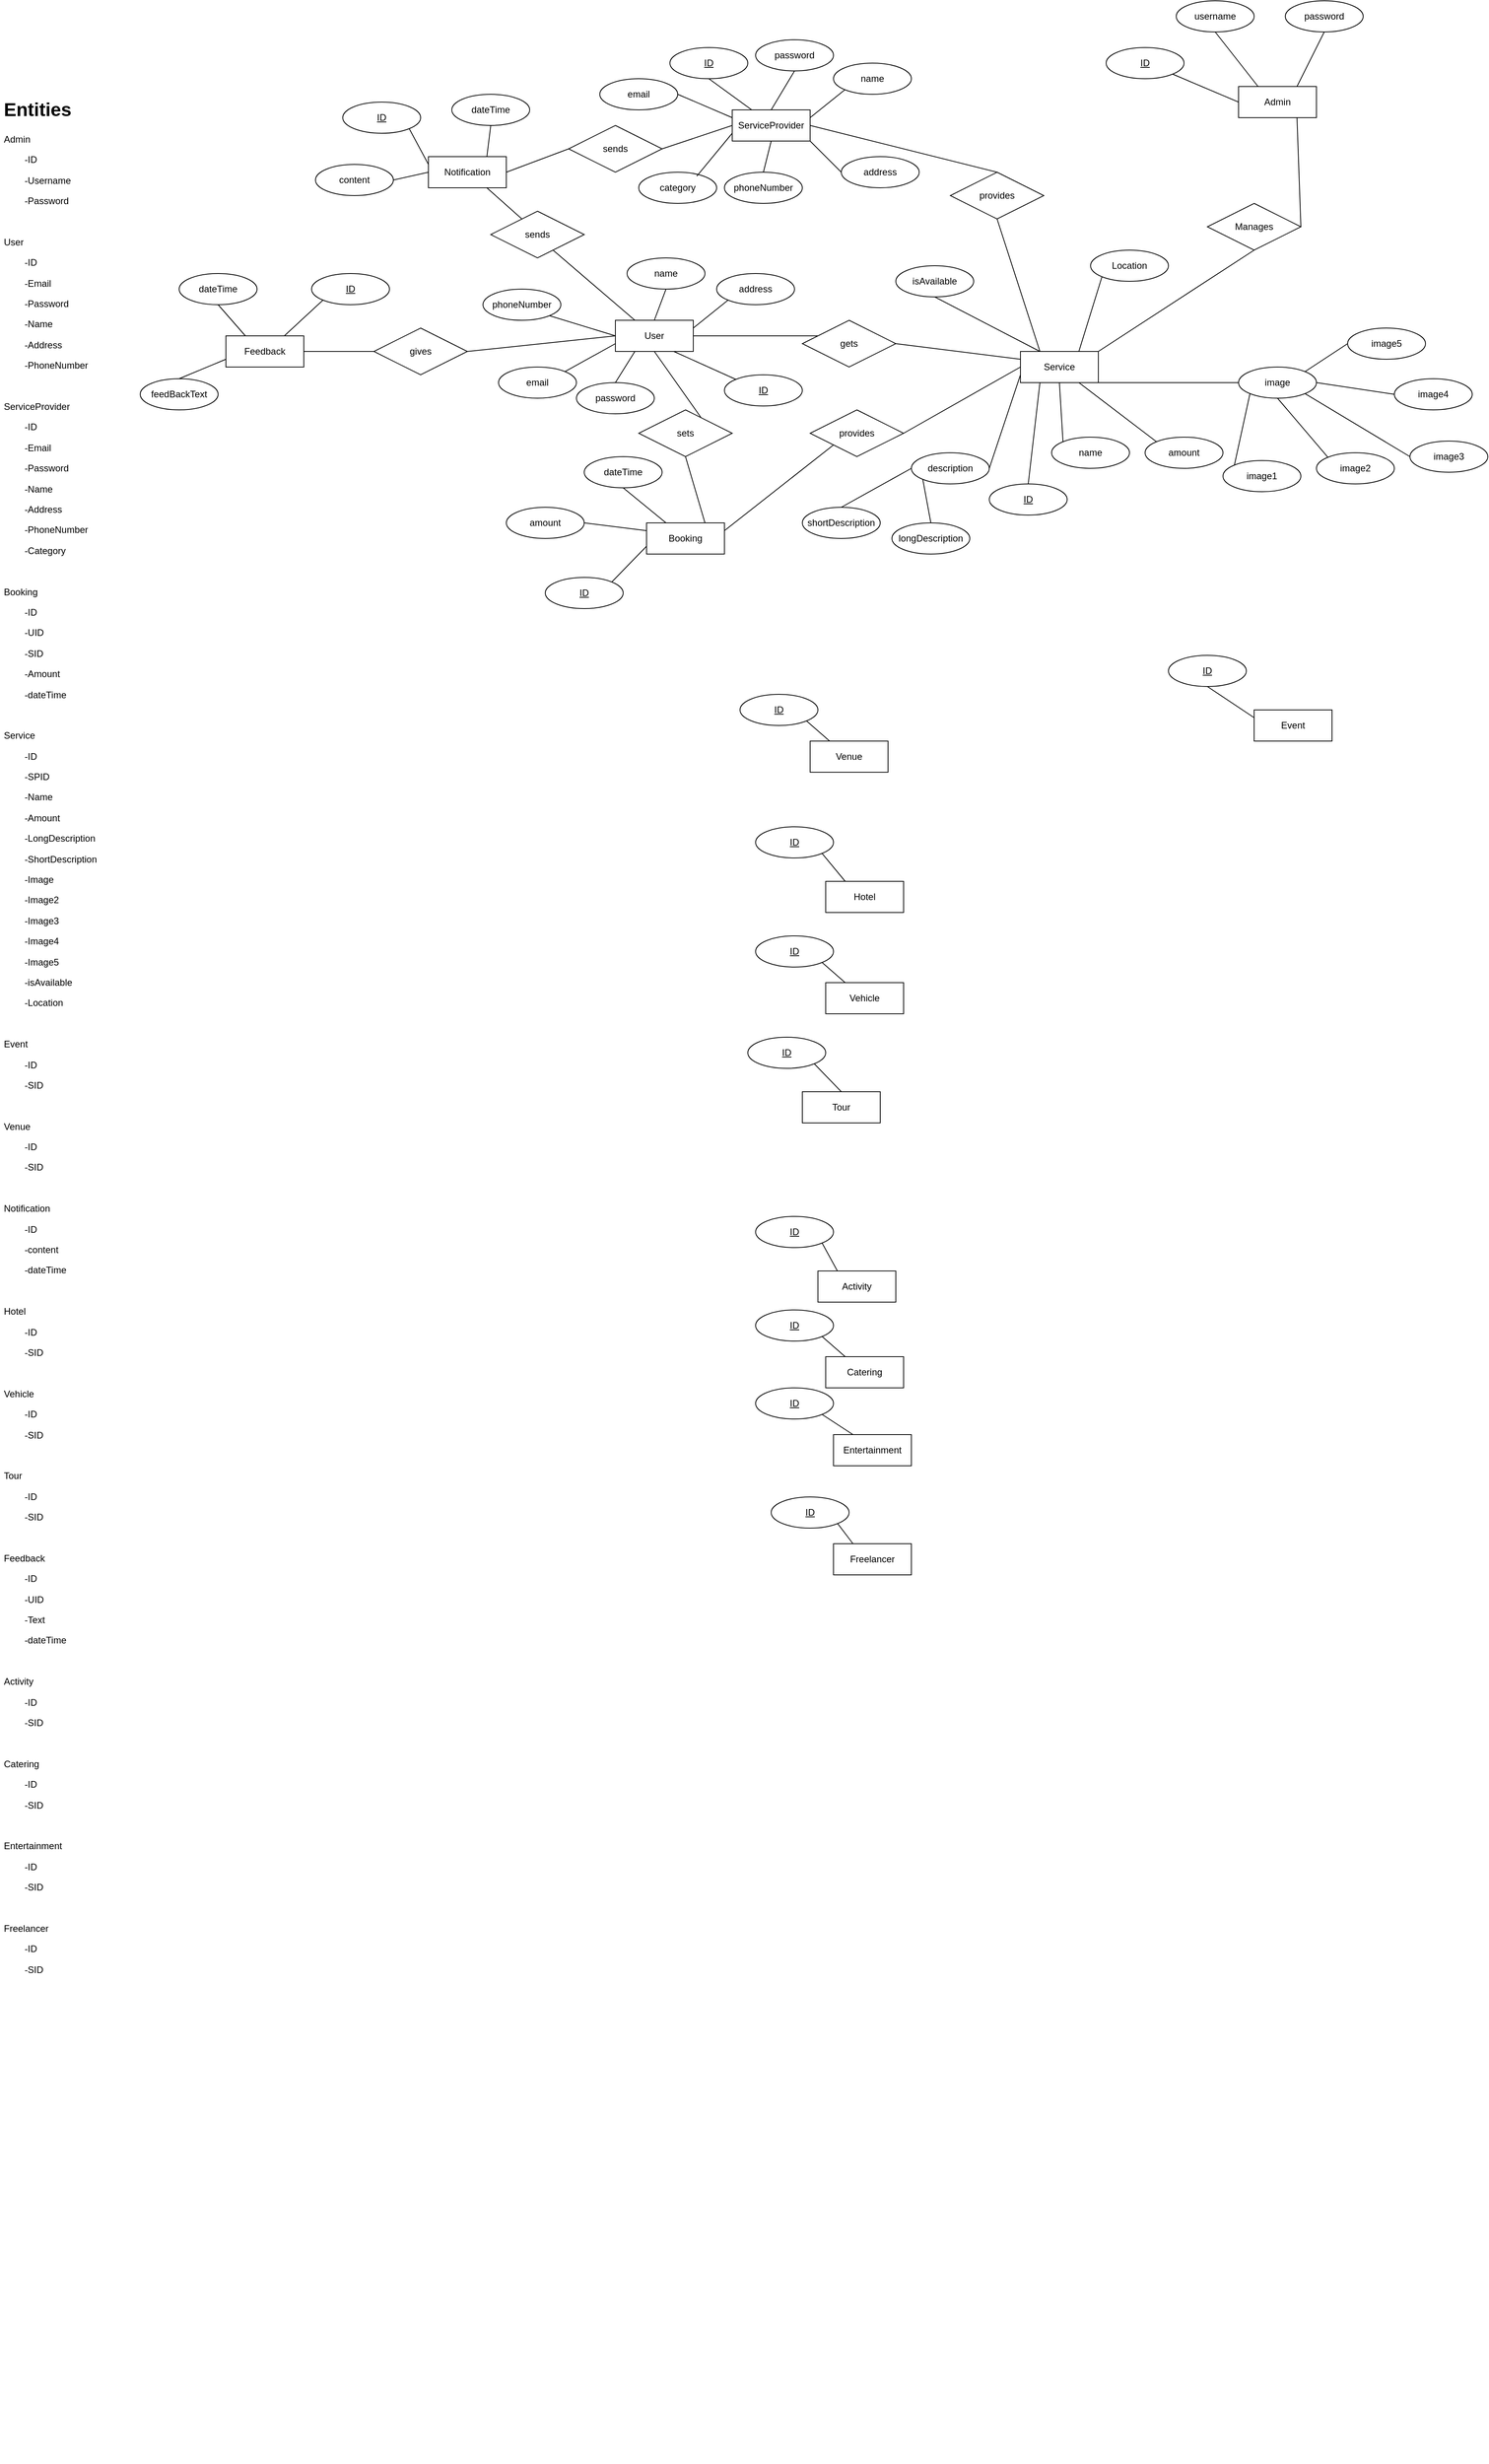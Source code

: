 <mxfile version="23.0.2" type="device">
  <diagram id="R2lEEEUBdFMjLlhIrx00" name="Page-1">
    <mxGraphModel dx="3096" dy="1702" grid="1" gridSize="10" guides="1" tooltips="1" connect="1" arrows="1" fold="1" page="1" pageScale="1" pageWidth="850" pageHeight="1100" math="0" shadow="0" extFonts="Permanent Marker^https://fonts.googleapis.com/css?family=Permanent+Marker">
      <root>
        <mxCell id="0" />
        <mxCell id="1" parent="0" />
        <mxCell id="xqVaAm3ZB9rG-4G4HERd-1" value="Admin" style="whiteSpace=wrap;html=1;align=center;" parent="1" vertex="1">
          <mxGeometry x="1670" y="140" width="100" height="40" as="geometry" />
        </mxCell>
        <mxCell id="xqVaAm3ZB9rG-4G4HERd-2" value="User" style="whiteSpace=wrap;html=1;align=center;" parent="1" vertex="1">
          <mxGeometry x="870" y="440" width="100" height="40" as="geometry" />
        </mxCell>
        <mxCell id="xqVaAm3ZB9rG-4G4HERd-3" value="ServiceProvider" style="whiteSpace=wrap;html=1;align=center;" parent="1" vertex="1">
          <mxGeometry x="1020" y="170" width="100" height="40" as="geometry" />
        </mxCell>
        <mxCell id="xqVaAm3ZB9rG-4G4HERd-5" value="&lt;h1&gt;Entities&lt;/h1&gt;&lt;p&gt;Admin&lt;/p&gt;&lt;p&gt;&lt;span style=&quot;white-space: pre;&quot;&gt;&#x9;&lt;/span&gt;-ID&lt;br&gt;&lt;/p&gt;&lt;p&gt;&lt;span style=&quot;white-space: pre;&quot;&gt;&#x9;&lt;/span&gt;-Username&lt;br&gt;&lt;/p&gt;&lt;p&gt;&lt;span style=&quot;white-space: pre;&quot;&gt;&#x9;&lt;/span&gt;-Password&lt;br&gt;&lt;/p&gt;&lt;p&gt;&lt;br&gt;&lt;/p&gt;&lt;p&gt;User&lt;/p&gt;&lt;p&gt;&lt;span style=&quot;white-space: pre;&quot;&gt;&#x9;&lt;/span&gt;-ID&lt;br&gt;&lt;/p&gt;&lt;p&gt;&lt;span style=&quot;white-space: pre;&quot;&gt;&#x9;&lt;/span&gt;-Email&lt;br&gt;&lt;/p&gt;&lt;p&gt;&lt;span style=&quot;white-space: pre;&quot;&gt;&#x9;&lt;/span&gt;-Password&lt;/p&gt;&lt;p&gt;&lt;span style=&quot;white-space: pre;&quot;&gt;&#x9;&lt;/span&gt;-Name&lt;br&gt;&lt;/p&gt;&lt;p&gt;&lt;span style=&quot;white-space: pre;&quot;&gt;&#x9;&lt;/span&gt;-Address&lt;br&gt;&lt;/p&gt;&lt;p&gt;&lt;span style=&quot;white-space: pre;&quot;&gt;&#x9;&lt;/span&gt;-PhoneNumber&lt;br&gt;&lt;/p&gt;&lt;p&gt;&lt;br&gt;&lt;/p&gt;&lt;p&gt;ServiceProvider&lt;/p&gt;&lt;p&gt;&lt;span style=&quot;white-space: pre;&quot;&gt;&#x9;&lt;/span&gt;-ID&lt;br&gt;&lt;/p&gt;&lt;p&gt;&lt;span style=&quot;white-space: pre;&quot;&gt;&#x9;&lt;/span&gt;-Email&lt;br&gt;&lt;/p&gt;&lt;p&gt;&lt;span style=&quot;white-space: pre;&quot;&gt;&#x9;&lt;/span&gt;-Password&lt;br&gt;&lt;/p&gt;&lt;p&gt;&lt;span style=&quot;white-space: pre;&quot;&gt;&#x9;&lt;/span&gt;-Name&lt;br&gt;&lt;/p&gt;&lt;p&gt;&lt;span style=&quot;white-space: pre;&quot;&gt;&#x9;&lt;/span&gt;-Address&lt;br&gt;&lt;/p&gt;&lt;p&gt;&lt;span style=&quot;white-space: pre;&quot;&gt;&#x9;&lt;/span&gt;-PhoneNumber&lt;br&gt;&lt;/p&gt;&lt;p&gt;&lt;span style=&quot;white-space: pre;&quot;&gt;&#x9;&lt;/span&gt;-Category&lt;br&gt;&lt;/p&gt;&lt;p&gt;&lt;br&gt;&lt;/p&gt;&lt;p&gt;Booking&lt;/p&gt;&lt;p&gt;&lt;span style=&quot;white-space: pre;&quot;&gt;&#x9;&lt;/span&gt;-ID&lt;br&gt;&lt;/p&gt;&lt;p&gt;&lt;span style=&quot;white-space: pre;&quot;&gt;&#x9;&lt;/span&gt;-UID&lt;br&gt;&lt;/p&gt;&lt;p&gt;&lt;span style=&quot;white-space: pre;&quot;&gt;&#x9;&lt;/span&gt;-SID&lt;br&gt;&lt;/p&gt;&lt;p&gt;&lt;span style=&quot;white-space: pre;&quot;&gt;&#x9;&lt;/span&gt;-Amount&lt;br&gt;&lt;/p&gt;&lt;p&gt;&lt;span style=&quot;white-space: pre;&quot;&gt;&#x9;&lt;/span&gt;-dateTime&lt;/p&gt;&lt;p&gt;&lt;br&gt;&lt;/p&gt;&lt;p&gt;Service&lt;/p&gt;&lt;p&gt;&lt;span style=&quot;white-space: pre;&quot;&gt;&#x9;&lt;/span&gt;-ID&lt;br&gt;&lt;/p&gt;&lt;p&gt;&lt;span style=&quot;white-space: pre;&quot;&gt;&#x9;&lt;/span&gt;-SPID&lt;br&gt;&lt;/p&gt;&lt;p&gt;&lt;span style=&quot;white-space: pre;&quot;&gt;&#x9;&lt;/span&gt;-Name&lt;br&gt;&lt;/p&gt;&lt;p&gt;&lt;span style=&quot;white-space: pre;&quot;&gt;&#x9;&lt;/span&gt;-Amount&lt;br&gt;&lt;/p&gt;&lt;p&gt;&lt;span style=&quot;white-space: pre;&quot;&gt;&#x9;&lt;/span&gt;-LongDescription&lt;br&gt;&lt;/p&gt;&lt;p&gt;&lt;span style=&quot;white-space: pre;&quot;&gt;&#x9;&lt;/span&gt;-ShortDescription&lt;br&gt;&lt;/p&gt;&lt;p&gt;&lt;span style=&quot;white-space: pre;&quot;&gt;&#x9;&lt;/span&gt;-Image&lt;br&gt;&lt;/p&gt;&lt;p&gt;&lt;span style=&quot;white-space: pre;&quot;&gt;&#x9;&lt;/span&gt;-Image2&lt;br&gt;&lt;/p&gt;&lt;p&gt;&lt;span style=&quot;white-space: pre;&quot;&gt;&#x9;&lt;/span&gt;-Image3&lt;br&gt;&lt;/p&gt;&lt;p&gt;&lt;span style=&quot;white-space: pre;&quot;&gt;&#x9;&lt;/span&gt;-Image4&lt;br&gt;&lt;/p&gt;&lt;p&gt;&lt;span style=&quot;white-space: pre;&quot;&gt;&#x9;&lt;/span&gt;-Image5&lt;br&gt;&lt;/p&gt;&lt;p&gt;&lt;span style=&quot;white-space: pre;&quot;&gt;&#x9;&lt;/span&gt;-isAvailable&lt;br&gt;&lt;/p&gt;&lt;p&gt;&lt;span style=&quot;white-space: pre;&quot;&gt;&#x9;&lt;/span&gt;-Location&lt;br&gt;&lt;/p&gt;&lt;p&gt;&lt;br&gt;&lt;/p&gt;&lt;p&gt;Event&lt;/p&gt;&lt;p&gt;&lt;span style=&quot;white-space: pre;&quot;&gt;&#x9;&lt;/span&gt;-ID&lt;br&gt;&lt;/p&gt;&lt;p&gt;&lt;span style=&quot;white-space: pre;&quot;&gt;&#x9;&lt;/span&gt;-SID&lt;/p&gt;&lt;p&gt;&lt;br&gt;&lt;/p&gt;&lt;p&gt;Venue&lt;/p&gt;&lt;p&gt;&lt;span style=&quot;white-space: pre;&quot;&gt;&#x9;&lt;/span&gt;-ID&lt;br&gt;&lt;/p&gt;&lt;p&gt;&lt;span style=&quot;white-space: pre;&quot;&gt;&#x9;&lt;/span&gt;-SID&lt;/p&gt;&lt;p&gt;&lt;br&gt;&lt;/p&gt;&lt;p&gt;Notification&lt;/p&gt;&lt;p&gt;&lt;span style=&quot;white-space: pre;&quot;&gt;&#x9;&lt;/span&gt;-ID&lt;br&gt;&lt;/p&gt;&lt;p&gt;&lt;span style=&quot;white-space: pre;&quot;&gt;&#x9;&lt;/span&gt;-content&lt;br&gt;&lt;/p&gt;&lt;p&gt;&lt;span style=&quot;white-space: pre;&quot;&gt;&#x9;&lt;/span&gt;-dateTime&lt;br&gt;&lt;/p&gt;&lt;p&gt;&lt;br&gt;&lt;/p&gt;&lt;p&gt;Hotel&lt;/p&gt;&lt;p&gt;&lt;span style=&quot;white-space: pre;&quot;&gt;&#x9;&lt;/span&gt;-ID&lt;br&gt;&lt;/p&gt;&lt;p&gt;&lt;span style=&quot;white-space: pre;&quot;&gt;&#x9;&lt;/span&gt;-SID&lt;/p&gt;&lt;p&gt;&lt;br&gt;&lt;/p&gt;&lt;p&gt;Vehicle&lt;/p&gt;&lt;p&gt;&lt;span style=&quot;white-space: pre;&quot;&gt;&#x9;&lt;/span&gt;-ID&lt;br&gt;&lt;/p&gt;&lt;p&gt;&lt;span style=&quot;white-space: pre;&quot;&gt;&#x9;&lt;/span&gt;-SID&lt;/p&gt;&lt;p&gt;&lt;br&gt;&lt;/p&gt;&lt;p&gt;Tour&lt;/p&gt;&lt;p&gt;&lt;span style=&quot;white-space: pre;&quot;&gt;&#x9;&lt;/span&gt;-ID&lt;br&gt;&lt;/p&gt;&lt;p&gt;&lt;span style=&quot;white-space: pre;&quot;&gt;&#x9;&lt;/span&gt;-SID&lt;br&gt;&lt;/p&gt;&lt;p&gt;&lt;br&gt;&lt;/p&gt;&lt;p&gt;Feedback&lt;/p&gt;&lt;p&gt;&lt;span style=&quot;white-space: pre;&quot;&gt;&#x9;&lt;/span&gt;-ID&lt;br&gt;&lt;/p&gt;&lt;p&gt;&lt;span style=&quot;white-space: pre;&quot;&gt;&#x9;&lt;/span&gt;-UID&lt;br&gt;&lt;/p&gt;&lt;p&gt;&lt;span style=&quot;white-space: pre;&quot;&gt;&#x9;&lt;/span&gt;-Text&lt;br&gt;&lt;/p&gt;&lt;p&gt;&lt;span style=&quot;white-space: pre;&quot;&gt;&#x9;&lt;/span&gt;-dateTime&lt;br&gt;&lt;/p&gt;&lt;p&gt;&lt;br&gt;&lt;/p&gt;&lt;p&gt;Activity&lt;/p&gt;&lt;p&gt;&lt;span style=&quot;white-space: pre;&quot;&gt;&#x9;&lt;/span&gt;-ID&lt;br&gt;&lt;/p&gt;&lt;p&gt;&lt;span style=&quot;white-space: pre;&quot;&gt;&#x9;&lt;/span&gt;-SID&lt;br&gt;&lt;/p&gt;&lt;p&gt;&lt;span style=&quot;white-space: pre;&quot;&gt;&#x9;&lt;/span&gt;&lt;br&gt;&lt;/p&gt;&lt;p&gt;Catering&lt;/p&gt;&lt;p&gt;&lt;span style=&quot;white-space: pre;&quot;&gt;&#x9;&lt;/span&gt;-ID&lt;br&gt;&lt;/p&gt;&lt;p&gt;&lt;span style=&quot;white-space: pre;&quot;&gt;&#x9;&lt;/span&gt;-SID&lt;br&gt;&lt;/p&gt;&lt;p&gt;&lt;br&gt;&lt;/p&gt;&lt;p&gt;Entertainment&lt;/p&gt;&lt;p&gt;&lt;span style=&quot;white-space: pre;&quot;&gt;&#x9;&lt;/span&gt;-ID&lt;br&gt;&lt;/p&gt;&lt;p&gt;&lt;span style=&quot;white-space: pre;&quot;&gt;&#x9;&lt;/span&gt;-SID&lt;br&gt;&lt;/p&gt;&lt;p&gt;&lt;br&gt;&lt;/p&gt;&lt;p&gt;Freelancer&lt;/p&gt;&lt;p&gt;&lt;span style=&quot;white-space: pre;&quot;&gt;&#x9;&lt;/span&gt;-ID&lt;br&gt;&lt;/p&gt;&lt;p&gt;&lt;span style=&quot;white-space: pre;&quot;&gt;&#x9;&lt;/span&gt;-SID&lt;br&gt;&lt;/p&gt;" style="text;html=1;strokeColor=none;fillColor=none;spacing=5;spacingTop=-20;whiteSpace=wrap;overflow=hidden;rounded=0;" parent="1" vertex="1">
          <mxGeometry x="80" y="150" width="190" height="3040" as="geometry" />
        </mxCell>
        <mxCell id="RE4k1GAgKNQsEZz6e2NA-1" value="Service" style="whiteSpace=wrap;html=1;align=center;" parent="1" vertex="1">
          <mxGeometry x="1390" y="480" width="100" height="40" as="geometry" />
        </mxCell>
        <mxCell id="RE4k1GAgKNQsEZz6e2NA-2" value="Booking" style="whiteSpace=wrap;html=1;align=center;" parent="1" vertex="1">
          <mxGeometry x="910" y="700" width="100" height="40" as="geometry" />
        </mxCell>
        <mxCell id="RE4k1GAgKNQsEZz6e2NA-3" value="Event" style="whiteSpace=wrap;html=1;align=center;" parent="1" vertex="1">
          <mxGeometry x="1690" y="940" width="100" height="40" as="geometry" />
        </mxCell>
        <mxCell id="RE4k1GAgKNQsEZz6e2NA-4" value="Venue" style="whiteSpace=wrap;html=1;align=center;" parent="1" vertex="1">
          <mxGeometry x="1120" y="980" width="100" height="40" as="geometry" />
        </mxCell>
        <mxCell id="RE4k1GAgKNQsEZz6e2NA-5" value="Notification" style="whiteSpace=wrap;html=1;align=center;" parent="1" vertex="1">
          <mxGeometry x="630" y="230" width="100" height="40" as="geometry" />
        </mxCell>
        <mxCell id="RE4k1GAgKNQsEZz6e2NA-6" value="Hotel" style="whiteSpace=wrap;html=1;align=center;" parent="1" vertex="1">
          <mxGeometry x="1140" y="1160" width="100" height="40" as="geometry" />
        </mxCell>
        <mxCell id="RE4k1GAgKNQsEZz6e2NA-7" value="Vehicle" style="whiteSpace=wrap;html=1;align=center;" parent="1" vertex="1">
          <mxGeometry x="1140" y="1290" width="100" height="40" as="geometry" />
        </mxCell>
        <mxCell id="RE4k1GAgKNQsEZz6e2NA-8" value="Tour" style="whiteSpace=wrap;html=1;align=center;" parent="1" vertex="1">
          <mxGeometry x="1110" y="1430" width="100" height="40" as="geometry" />
        </mxCell>
        <mxCell id="RE4k1GAgKNQsEZz6e2NA-9" value="Feedback" style="whiteSpace=wrap;html=1;align=center;" parent="1" vertex="1">
          <mxGeometry x="370" y="460" width="100" height="40" as="geometry" />
        </mxCell>
        <mxCell id="RE4k1GAgKNQsEZz6e2NA-10" value="Activity" style="whiteSpace=wrap;html=1;align=center;" parent="1" vertex="1">
          <mxGeometry x="1130" y="1660" width="100" height="40" as="geometry" />
        </mxCell>
        <mxCell id="RE4k1GAgKNQsEZz6e2NA-11" value="Catering" style="whiteSpace=wrap;html=1;align=center;" parent="1" vertex="1">
          <mxGeometry x="1140" y="1770" width="100" height="40" as="geometry" />
        </mxCell>
        <mxCell id="RE4k1GAgKNQsEZz6e2NA-12" value="Entertainment" style="whiteSpace=wrap;html=1;align=center;" parent="1" vertex="1">
          <mxGeometry x="1150" y="1870" width="100" height="40" as="geometry" />
        </mxCell>
        <mxCell id="RE4k1GAgKNQsEZz6e2NA-13" value="Freelancer" style="whiteSpace=wrap;html=1;align=center;" parent="1" vertex="1">
          <mxGeometry x="1150" y="2010" width="100" height="40" as="geometry" />
        </mxCell>
        <mxCell id="RE4k1GAgKNQsEZz6e2NA-14" value="&lt;u&gt;ID&lt;/u&gt;" style="ellipse;whiteSpace=wrap;html=1;align=center;" parent="1" vertex="1">
          <mxGeometry x="1350" y="650" width="100" height="40" as="geometry" />
        </mxCell>
        <mxCell id="RE4k1GAgKNQsEZz6e2NA-16" value="name" style="ellipse;whiteSpace=wrap;html=1;align=center;" parent="1" vertex="1">
          <mxGeometry x="1430" y="590" width="100" height="40" as="geometry" />
        </mxCell>
        <mxCell id="RE4k1GAgKNQsEZz6e2NA-17" value="amount" style="ellipse;whiteSpace=wrap;html=1;align=center;" parent="1" vertex="1">
          <mxGeometry x="1550" y="590" width="100" height="40" as="geometry" />
        </mxCell>
        <mxCell id="RE4k1GAgKNQsEZz6e2NA-18" value="description" style="ellipse;whiteSpace=wrap;html=1;align=center;" parent="1" vertex="1">
          <mxGeometry x="1250" y="610" width="100" height="40" as="geometry" />
        </mxCell>
        <mxCell id="RE4k1GAgKNQsEZz6e2NA-19" value="image" style="ellipse;whiteSpace=wrap;html=1;align=center;" parent="1" vertex="1">
          <mxGeometry x="1670" y="500" width="100" height="40" as="geometry" />
        </mxCell>
        <mxCell id="RE4k1GAgKNQsEZz6e2NA-20" value="isAvailable" style="ellipse;whiteSpace=wrap;html=1;align=center;" parent="1" vertex="1">
          <mxGeometry x="1230" y="370" width="100" height="40" as="geometry" />
        </mxCell>
        <mxCell id="RE4k1GAgKNQsEZz6e2NA-22" value="image5" style="ellipse;whiteSpace=wrap;html=1;align=center;" parent="1" vertex="1">
          <mxGeometry x="1810" y="450" width="100" height="40" as="geometry" />
        </mxCell>
        <mxCell id="RE4k1GAgKNQsEZz6e2NA-23" value="" style="endArrow=none;html=1;rounded=0;exitX=0.5;exitY=0;exitDx=0;exitDy=0;entryX=0.25;entryY=1;entryDx=0;entryDy=0;" parent="1" source="RE4k1GAgKNQsEZz6e2NA-14" target="RE4k1GAgKNQsEZz6e2NA-1" edge="1">
          <mxGeometry relative="1" as="geometry">
            <mxPoint x="1420" y="570" as="sourcePoint" />
            <mxPoint x="1580" y="570" as="targetPoint" />
          </mxGeometry>
        </mxCell>
        <mxCell id="RE4k1GAgKNQsEZz6e2NA-24" value="" style="endArrow=none;html=1;rounded=0;exitX=0;exitY=0;exitDx=0;exitDy=0;entryX=0.5;entryY=1;entryDx=0;entryDy=0;" parent="1" source="RE4k1GAgKNQsEZz6e2NA-16" target="RE4k1GAgKNQsEZz6e2NA-1" edge="1">
          <mxGeometry relative="1" as="geometry">
            <mxPoint x="1370" y="600" as="sourcePoint" />
            <mxPoint x="1425" y="530" as="targetPoint" />
          </mxGeometry>
        </mxCell>
        <mxCell id="RE4k1GAgKNQsEZz6e2NA-25" value="" style="endArrow=none;html=1;rounded=0;exitX=0;exitY=0;exitDx=0;exitDy=0;entryX=0.75;entryY=1;entryDx=0;entryDy=0;" parent="1" source="RE4k1GAgKNQsEZz6e2NA-17" target="RE4k1GAgKNQsEZz6e2NA-1" edge="1">
          <mxGeometry relative="1" as="geometry">
            <mxPoint x="1455" y="606" as="sourcePoint" />
            <mxPoint x="1450" y="530" as="targetPoint" />
          </mxGeometry>
        </mxCell>
        <mxCell id="RE4k1GAgKNQsEZz6e2NA-26" value="" style="endArrow=none;html=1;rounded=0;entryX=0;entryY=0.75;entryDx=0;entryDy=0;exitX=1;exitY=0.5;exitDx=0;exitDy=0;" parent="1" source="RE4k1GAgKNQsEZz6e2NA-18" target="RE4k1GAgKNQsEZz6e2NA-1" edge="1">
          <mxGeometry relative="1" as="geometry">
            <mxPoint x="1240" y="550" as="sourcePoint" />
            <mxPoint x="1425" y="530" as="targetPoint" />
          </mxGeometry>
        </mxCell>
        <mxCell id="RE4k1GAgKNQsEZz6e2NA-27" value="shortDescription" style="ellipse;whiteSpace=wrap;html=1;align=center;" parent="1" vertex="1">
          <mxGeometry x="1110" y="680" width="100" height="40" as="geometry" />
        </mxCell>
        <mxCell id="RE4k1GAgKNQsEZz6e2NA-28" value="longDescription" style="ellipse;whiteSpace=wrap;html=1;align=center;" parent="1" vertex="1">
          <mxGeometry x="1225" y="700" width="100" height="40" as="geometry" />
        </mxCell>
        <mxCell id="RE4k1GAgKNQsEZz6e2NA-29" value="" style="endArrow=none;html=1;rounded=0;exitX=0;exitY=0.5;exitDx=0;exitDy=0;entryX=0.5;entryY=0;entryDx=0;entryDy=0;" parent="1" source="RE4k1GAgKNQsEZz6e2NA-18" target="RE4k1GAgKNQsEZz6e2NA-27" edge="1">
          <mxGeometry relative="1" as="geometry">
            <mxPoint x="1150" y="699.47" as="sourcePoint" />
            <mxPoint x="1040" y="710" as="targetPoint" />
          </mxGeometry>
        </mxCell>
        <mxCell id="RE4k1GAgKNQsEZz6e2NA-30" value="" style="endArrow=none;html=1;rounded=0;exitX=0;exitY=1;exitDx=0;exitDy=0;entryX=0.5;entryY=0;entryDx=0;entryDy=0;" parent="1" source="RE4k1GAgKNQsEZz6e2NA-18" target="RE4k1GAgKNQsEZz6e2NA-28" edge="1">
          <mxGeometry relative="1" as="geometry">
            <mxPoint x="1260" y="640" as="sourcePoint" />
            <mxPoint x="1170" y="690" as="targetPoint" />
          </mxGeometry>
        </mxCell>
        <mxCell id="RE4k1GAgKNQsEZz6e2NA-31" value="" style="endArrow=none;html=1;rounded=0;exitX=0;exitY=0.5;exitDx=0;exitDy=0;entryX=1;entryY=1;entryDx=0;entryDy=0;" parent="1" source="RE4k1GAgKNQsEZz6e2NA-19" target="RE4k1GAgKNQsEZz6e2NA-1" edge="1">
          <mxGeometry relative="1" as="geometry">
            <mxPoint x="1575" y="606" as="sourcePoint" />
            <mxPoint x="1475" y="530" as="targetPoint" />
          </mxGeometry>
        </mxCell>
        <mxCell id="RE4k1GAgKNQsEZz6e2NA-32" value="image1" style="ellipse;whiteSpace=wrap;html=1;align=center;" parent="1" vertex="1">
          <mxGeometry x="1650" y="620" width="100" height="40" as="geometry" />
        </mxCell>
        <mxCell id="RE4k1GAgKNQsEZz6e2NA-33" value="image2" style="ellipse;whiteSpace=wrap;html=1;align=center;" parent="1" vertex="1">
          <mxGeometry x="1770" y="610" width="100" height="40" as="geometry" />
        </mxCell>
        <mxCell id="RE4k1GAgKNQsEZz6e2NA-34" value="image3" style="ellipse;whiteSpace=wrap;html=1;align=center;" parent="1" vertex="1">
          <mxGeometry x="1890" y="595" width="100" height="40" as="geometry" />
        </mxCell>
        <mxCell id="RE4k1GAgKNQsEZz6e2NA-35" value="image4" style="ellipse;whiteSpace=wrap;html=1;align=center;" parent="1" vertex="1">
          <mxGeometry x="1870" y="515" width="100" height="40" as="geometry" />
        </mxCell>
        <mxCell id="RE4k1GAgKNQsEZz6e2NA-36" value="Location" style="ellipse;whiteSpace=wrap;html=1;align=center;" parent="1" vertex="1">
          <mxGeometry x="1480" y="350" width="100" height="40" as="geometry" />
        </mxCell>
        <mxCell id="RE4k1GAgKNQsEZz6e2NA-37" value="" style="endArrow=none;html=1;rounded=0;exitX=0;exitY=0;exitDx=0;exitDy=0;entryX=0;entryY=1;entryDx=0;entryDy=0;" parent="1" source="RE4k1GAgKNQsEZz6e2NA-32" target="RE4k1GAgKNQsEZz6e2NA-19" edge="1">
          <mxGeometry relative="1" as="geometry">
            <mxPoint x="1565" y="546" as="sourcePoint" />
            <mxPoint x="1465" y="470" as="targetPoint" />
          </mxGeometry>
        </mxCell>
        <mxCell id="RE4k1GAgKNQsEZz6e2NA-41" value="" style="endArrow=none;html=1;rounded=0;exitX=0;exitY=0;exitDx=0;exitDy=0;entryX=0.5;entryY=1;entryDx=0;entryDy=0;" parent="1" source="RE4k1GAgKNQsEZz6e2NA-33" target="RE4k1GAgKNQsEZz6e2NA-19" edge="1">
          <mxGeometry relative="1" as="geometry">
            <mxPoint x="1675" y="636" as="sourcePoint" />
            <mxPoint x="1695" y="544" as="targetPoint" />
          </mxGeometry>
        </mxCell>
        <mxCell id="RE4k1GAgKNQsEZz6e2NA-42" value="" style="endArrow=none;html=1;rounded=0;exitX=0;exitY=0.5;exitDx=0;exitDy=0;entryX=1;entryY=1;entryDx=0;entryDy=0;" parent="1" source="RE4k1GAgKNQsEZz6e2NA-34" target="RE4k1GAgKNQsEZz6e2NA-19" edge="1">
          <mxGeometry relative="1" as="geometry">
            <mxPoint x="1795" y="626" as="sourcePoint" />
            <mxPoint x="1730" y="550" as="targetPoint" />
          </mxGeometry>
        </mxCell>
        <mxCell id="RE4k1GAgKNQsEZz6e2NA-43" value="" style="endArrow=none;html=1;rounded=0;exitX=0;exitY=0.5;exitDx=0;exitDy=0;entryX=1;entryY=0.5;entryDx=0;entryDy=0;" parent="1" source="RE4k1GAgKNQsEZz6e2NA-35" target="RE4k1GAgKNQsEZz6e2NA-19" edge="1">
          <mxGeometry relative="1" as="geometry">
            <mxPoint x="1900" y="625" as="sourcePoint" />
            <mxPoint x="1765" y="544" as="targetPoint" />
          </mxGeometry>
        </mxCell>
        <mxCell id="RE4k1GAgKNQsEZz6e2NA-44" value="" style="endArrow=none;html=1;rounded=0;exitX=0;exitY=0.5;exitDx=0;exitDy=0;entryX=1;entryY=0;entryDx=0;entryDy=0;" parent="1" source="RE4k1GAgKNQsEZz6e2NA-22" target="RE4k1GAgKNQsEZz6e2NA-19" edge="1">
          <mxGeometry relative="1" as="geometry">
            <mxPoint x="1880" y="545" as="sourcePoint" />
            <mxPoint x="1780" y="530" as="targetPoint" />
          </mxGeometry>
        </mxCell>
        <mxCell id="RE4k1GAgKNQsEZz6e2NA-45" value="" style="endArrow=none;html=1;rounded=0;exitX=0;exitY=1;exitDx=0;exitDy=0;entryX=0.75;entryY=0;entryDx=0;entryDy=0;" parent="1" source="RE4k1GAgKNQsEZz6e2NA-36" target="RE4k1GAgKNQsEZz6e2NA-1" edge="1">
          <mxGeometry relative="1" as="geometry">
            <mxPoint x="1830" y="540" as="sourcePoint" />
            <mxPoint x="1775" y="576" as="targetPoint" />
          </mxGeometry>
        </mxCell>
        <mxCell id="RE4k1GAgKNQsEZz6e2NA-46" value="" style="endArrow=none;html=1;rounded=0;exitX=0.5;exitY=1;exitDx=0;exitDy=0;entryX=0.25;entryY=0;entryDx=0;entryDy=0;" parent="1" source="RE4k1GAgKNQsEZz6e2NA-20" target="RE4k1GAgKNQsEZz6e2NA-1" edge="1">
          <mxGeometry relative="1" as="geometry">
            <mxPoint x="1525" y="394" as="sourcePoint" />
            <mxPoint x="1475" y="490" as="targetPoint" />
          </mxGeometry>
        </mxCell>
        <mxCell id="RE4k1GAgKNQsEZz6e2NA-47" value="&lt;u&gt;ID&lt;/u&gt;" style="ellipse;whiteSpace=wrap;html=1;align=center;" parent="1" vertex="1">
          <mxGeometry x="1500" y="90" width="100" height="40" as="geometry" />
        </mxCell>
        <mxCell id="RE4k1GAgKNQsEZz6e2NA-48" value="username" style="ellipse;whiteSpace=wrap;html=1;align=center;" parent="1" vertex="1">
          <mxGeometry x="1590" y="30" width="100" height="40" as="geometry" />
        </mxCell>
        <mxCell id="RE4k1GAgKNQsEZz6e2NA-49" value="password" style="ellipse;whiteSpace=wrap;html=1;align=center;" parent="1" vertex="1">
          <mxGeometry x="1730" y="30" width="100" height="40" as="geometry" />
        </mxCell>
        <mxCell id="RE4k1GAgKNQsEZz6e2NA-50" value="" style="endArrow=none;html=1;rounded=0;exitX=1;exitY=1;exitDx=0;exitDy=0;entryX=0;entryY=0.5;entryDx=0;entryDy=0;" parent="1" source="RE4k1GAgKNQsEZz6e2NA-47" target="xqVaAm3ZB9rG-4G4HERd-1" edge="1">
          <mxGeometry relative="1" as="geometry">
            <mxPoint x="1620" y="184" as="sourcePoint" />
            <mxPoint x="1570" y="280" as="targetPoint" />
          </mxGeometry>
        </mxCell>
        <mxCell id="RE4k1GAgKNQsEZz6e2NA-51" value="" style="endArrow=none;html=1;rounded=0;exitX=0.5;exitY=1;exitDx=0;exitDy=0;entryX=0.25;entryY=0;entryDx=0;entryDy=0;" parent="1" source="RE4k1GAgKNQsEZz6e2NA-48" target="xqVaAm3ZB9rG-4G4HERd-1" edge="1">
          <mxGeometry relative="1" as="geometry">
            <mxPoint x="1615" y="94" as="sourcePoint" />
            <mxPoint x="1700" y="130" as="targetPoint" />
          </mxGeometry>
        </mxCell>
        <mxCell id="RE4k1GAgKNQsEZz6e2NA-52" value="" style="endArrow=none;html=1;rounded=0;exitX=0.5;exitY=1;exitDx=0;exitDy=0;entryX=0.75;entryY=0;entryDx=0;entryDy=0;" parent="1" source="RE4k1GAgKNQsEZz6e2NA-49" target="xqVaAm3ZB9rG-4G4HERd-1" edge="1">
          <mxGeometry relative="1" as="geometry">
            <mxPoint x="1715" y="80" as="sourcePoint" />
            <mxPoint x="1770" y="150" as="targetPoint" />
          </mxGeometry>
        </mxCell>
        <mxCell id="RE4k1GAgKNQsEZz6e2NA-53" value="&lt;u&gt;ID&lt;/u&gt;" style="ellipse;whiteSpace=wrap;html=1;align=center;" parent="1" vertex="1">
          <mxGeometry x="940" y="90" width="100" height="40" as="geometry" />
        </mxCell>
        <mxCell id="RE4k1GAgKNQsEZz6e2NA-54" value="" style="endArrow=none;html=1;rounded=0;exitX=0.5;exitY=1;exitDx=0;exitDy=0;entryX=0.25;entryY=0;entryDx=0;entryDy=0;" parent="1" source="RE4k1GAgKNQsEZz6e2NA-53" target="xqVaAm3ZB9rG-4G4HERd-3" edge="1">
          <mxGeometry relative="1" as="geometry">
            <mxPoint x="935" y="240" as="sourcePoint" />
            <mxPoint x="1070" y="340" as="targetPoint" />
          </mxGeometry>
        </mxCell>
        <mxCell id="RE4k1GAgKNQsEZz6e2NA-55" value="email" style="ellipse;whiteSpace=wrap;html=1;align=center;" parent="1" vertex="1">
          <mxGeometry x="850" y="130" width="100" height="40" as="geometry" />
        </mxCell>
        <mxCell id="RE4k1GAgKNQsEZz6e2NA-56" value="" style="endArrow=none;html=1;rounded=0;exitX=1;exitY=0.5;exitDx=0;exitDy=0;entryX=0;entryY=0.25;entryDx=0;entryDy=0;" parent="1" source="RE4k1GAgKNQsEZz6e2NA-55" target="xqVaAm3ZB9rG-4G4HERd-3" edge="1">
          <mxGeometry relative="1" as="geometry">
            <mxPoint x="930" y="120" as="sourcePoint" />
            <mxPoint x="1055" y="180" as="targetPoint" />
          </mxGeometry>
        </mxCell>
        <mxCell id="RE4k1GAgKNQsEZz6e2NA-57" value="password" style="ellipse;whiteSpace=wrap;html=1;align=center;" parent="1" vertex="1">
          <mxGeometry x="1050" y="80" width="100" height="40" as="geometry" />
        </mxCell>
        <mxCell id="RE4k1GAgKNQsEZz6e2NA-58" value="" style="endArrow=none;html=1;rounded=0;exitX=0.5;exitY=1;exitDx=0;exitDy=0;entryX=0.5;entryY=0;entryDx=0;entryDy=0;" parent="1" source="RE4k1GAgKNQsEZz6e2NA-57" target="xqVaAm3ZB9rG-4G4HERd-3" edge="1">
          <mxGeometry relative="1" as="geometry">
            <mxPoint x="1042.5" y="130" as="sourcePoint" />
            <mxPoint x="1097.5" y="170" as="targetPoint" />
          </mxGeometry>
        </mxCell>
        <mxCell id="RE4k1GAgKNQsEZz6e2NA-59" value="name" style="ellipse;whiteSpace=wrap;html=1;align=center;" parent="1" vertex="1">
          <mxGeometry x="1150" y="110" width="100" height="40" as="geometry" />
        </mxCell>
        <mxCell id="RE4k1GAgKNQsEZz6e2NA-60" value="" style="endArrow=none;html=1;rounded=0;exitX=0;exitY=1;exitDx=0;exitDy=0;entryX=1;entryY=0.25;entryDx=0;entryDy=0;" parent="1" source="RE4k1GAgKNQsEZz6e2NA-59" target="xqVaAm3ZB9rG-4G4HERd-3" edge="1">
          <mxGeometry relative="1" as="geometry">
            <mxPoint x="1110" y="130" as="sourcePoint" />
            <mxPoint x="1080" y="180" as="targetPoint" />
          </mxGeometry>
        </mxCell>
        <mxCell id="RE4k1GAgKNQsEZz6e2NA-61" value="address" style="ellipse;whiteSpace=wrap;html=1;align=center;" parent="1" vertex="1">
          <mxGeometry x="1160" y="230" width="100" height="40" as="geometry" />
        </mxCell>
        <mxCell id="RE4k1GAgKNQsEZz6e2NA-62" value="" style="endArrow=none;html=1;rounded=0;exitX=0;exitY=0.5;exitDx=0;exitDy=0;entryX=1;entryY=1;entryDx=0;entryDy=0;" parent="1" source="RE4k1GAgKNQsEZz6e2NA-61" target="xqVaAm3ZB9rG-4G4HERd-3" edge="1">
          <mxGeometry relative="1" as="geometry">
            <mxPoint x="1175" y="154" as="sourcePoint" />
            <mxPoint x="1130" y="190" as="targetPoint" />
          </mxGeometry>
        </mxCell>
        <mxCell id="RE4k1GAgKNQsEZz6e2NA-63" value="phoneNumber" style="ellipse;whiteSpace=wrap;html=1;align=center;" parent="1" vertex="1">
          <mxGeometry x="1010" y="250" width="100" height="40" as="geometry" />
        </mxCell>
        <mxCell id="RE4k1GAgKNQsEZz6e2NA-64" value="" style="endArrow=none;html=1;rounded=0;exitX=0.5;exitY=0;exitDx=0;exitDy=0;entryX=0.5;entryY=1;entryDx=0;entryDy=0;" parent="1" source="RE4k1GAgKNQsEZz6e2NA-63" target="xqVaAm3ZB9rG-4G4HERd-3" edge="1">
          <mxGeometry relative="1" as="geometry">
            <mxPoint x="1170" y="260" as="sourcePoint" />
            <mxPoint x="1130" y="220" as="targetPoint" />
          </mxGeometry>
        </mxCell>
        <mxCell id="RE4k1GAgKNQsEZz6e2NA-65" value="category" style="ellipse;whiteSpace=wrap;html=1;align=center;" parent="1" vertex="1">
          <mxGeometry x="900" y="250" width="100" height="40" as="geometry" />
        </mxCell>
        <mxCell id="RE4k1GAgKNQsEZz6e2NA-66" value="" style="endArrow=none;html=1;rounded=0;exitX=0.745;exitY=0.126;exitDx=0;exitDy=0;entryX=0;entryY=0.75;entryDx=0;entryDy=0;exitPerimeter=0;" parent="1" source="RE4k1GAgKNQsEZz6e2NA-65" target="xqVaAm3ZB9rG-4G4HERd-3" edge="1">
          <mxGeometry relative="1" as="geometry">
            <mxPoint x="1170" y="260" as="sourcePoint" />
            <mxPoint x="1130" y="220" as="targetPoint" />
          </mxGeometry>
        </mxCell>
        <mxCell id="RE4k1GAgKNQsEZz6e2NA-68" value="phoneNumber" style="ellipse;whiteSpace=wrap;html=1;align=center;" parent="1" vertex="1">
          <mxGeometry x="700" y="400" width="100" height="40" as="geometry" />
        </mxCell>
        <mxCell id="RE4k1GAgKNQsEZz6e2NA-69" value="name" style="ellipse;whiteSpace=wrap;html=1;align=center;" parent="1" vertex="1">
          <mxGeometry x="885" y="360" width="100" height="40" as="geometry" />
        </mxCell>
        <mxCell id="RE4k1GAgKNQsEZz6e2NA-70" value="address" style="ellipse;whiteSpace=wrap;html=1;align=center;" parent="1" vertex="1">
          <mxGeometry x="1000" y="380" width="100" height="40" as="geometry" />
        </mxCell>
        <mxCell id="RE4k1GAgKNQsEZz6e2NA-71" value="email" style="ellipse;whiteSpace=wrap;html=1;align=center;" parent="1" vertex="1">
          <mxGeometry x="720" y="500" width="100" height="40" as="geometry" />
        </mxCell>
        <mxCell id="RE4k1GAgKNQsEZz6e2NA-72" value="password" style="ellipse;whiteSpace=wrap;html=1;align=center;" parent="1" vertex="1">
          <mxGeometry x="820" y="520" width="100" height="40" as="geometry" />
        </mxCell>
        <mxCell id="RE4k1GAgKNQsEZz6e2NA-73" value="&lt;u&gt;ID&lt;/u&gt;" style="ellipse;whiteSpace=wrap;html=1;align=center;" parent="1" vertex="1">
          <mxGeometry x="1010" y="510" width="100" height="40" as="geometry" />
        </mxCell>
        <mxCell id="RE4k1GAgKNQsEZz6e2NA-74" value="" style="endArrow=none;html=1;rounded=0;exitX=0;exitY=1;exitDx=0;exitDy=0;entryX=1;entryY=0.25;entryDx=0;entryDy=0;" parent="1" source="RE4k1GAgKNQsEZz6e2NA-70" target="xqVaAm3ZB9rG-4G4HERd-2" edge="1">
          <mxGeometry relative="1" as="geometry">
            <mxPoint x="1080" y="487.5" as="sourcePoint" />
            <mxPoint x="1155" y="432.5" as="targetPoint" />
          </mxGeometry>
        </mxCell>
        <mxCell id="RE4k1GAgKNQsEZz6e2NA-75" value="" style="endArrow=none;html=1;rounded=0;exitX=0.5;exitY=1;exitDx=0;exitDy=0;entryX=0.5;entryY=0;entryDx=0;entryDy=0;" parent="1" source="RE4k1GAgKNQsEZz6e2NA-69" target="xqVaAm3ZB9rG-4G4HERd-2" edge="1">
          <mxGeometry relative="1" as="geometry">
            <mxPoint x="970" y="404" as="sourcePoint" />
            <mxPoint x="925" y="440" as="targetPoint" />
          </mxGeometry>
        </mxCell>
        <mxCell id="RE4k1GAgKNQsEZz6e2NA-76" value="" style="endArrow=none;html=1;rounded=0;entryX=0;entryY=0.5;entryDx=0;entryDy=0;exitX=1;exitY=1;exitDx=0;exitDy=0;" parent="1" source="RE4k1GAgKNQsEZz6e2NA-68" target="xqVaAm3ZB9rG-4G4HERd-2" edge="1">
          <mxGeometry relative="1" as="geometry">
            <mxPoint x="890" y="420" as="sourcePoint" />
            <mxPoint x="930" y="450" as="targetPoint" />
          </mxGeometry>
        </mxCell>
        <mxCell id="RE4k1GAgKNQsEZz6e2NA-77" value="" style="endArrow=none;html=1;rounded=0;entryX=0;entryY=0.75;entryDx=0;entryDy=0;exitX=1;exitY=0;exitDx=0;exitDy=0;" parent="1" source="RE4k1GAgKNQsEZz6e2NA-71" target="xqVaAm3ZB9rG-4G4HERd-2" edge="1">
          <mxGeometry relative="1" as="geometry">
            <mxPoint x="815" y="424" as="sourcePoint" />
            <mxPoint x="880" y="450" as="targetPoint" />
          </mxGeometry>
        </mxCell>
        <mxCell id="RE4k1GAgKNQsEZz6e2NA-78" value="" style="endArrow=none;html=1;rounded=0;entryX=0.25;entryY=1;entryDx=0;entryDy=0;exitX=0.5;exitY=0;exitDx=0;exitDy=0;" parent="1" source="RE4k1GAgKNQsEZz6e2NA-72" target="xqVaAm3ZB9rG-4G4HERd-2" edge="1">
          <mxGeometry relative="1" as="geometry">
            <mxPoint x="815" y="516" as="sourcePoint" />
            <mxPoint x="880" y="480" as="targetPoint" />
          </mxGeometry>
        </mxCell>
        <mxCell id="RE4k1GAgKNQsEZz6e2NA-79" value="" style="endArrow=none;html=1;rounded=0;entryX=0.75;entryY=1;entryDx=0;entryDy=0;exitX=0;exitY=0;exitDx=0;exitDy=0;" parent="1" source="RE4k1GAgKNQsEZz6e2NA-73" target="xqVaAm3ZB9rG-4G4HERd-2" edge="1">
          <mxGeometry relative="1" as="geometry">
            <mxPoint x="940" y="530" as="sourcePoint" />
            <mxPoint x="930" y="490" as="targetPoint" />
          </mxGeometry>
        </mxCell>
        <mxCell id="RE4k1GAgKNQsEZz6e2NA-81" value="&lt;u&gt;ID&lt;/u&gt;" style="ellipse;whiteSpace=wrap;html=1;align=center;" parent="1" vertex="1">
          <mxGeometry x="780" y="770" width="100" height="40" as="geometry" />
        </mxCell>
        <mxCell id="RE4k1GAgKNQsEZz6e2NA-82" value="" style="endArrow=none;html=1;rounded=0;entryX=1;entryY=0;entryDx=0;entryDy=0;exitX=0;exitY=0.75;exitDx=0;exitDy=0;" parent="1" source="RE4k1GAgKNQsEZz6e2NA-2" target="RE4k1GAgKNQsEZz6e2NA-81" edge="1">
          <mxGeometry relative="1" as="geometry">
            <mxPoint x="880" y="500" as="sourcePoint" />
            <mxPoint x="870" y="460" as="targetPoint" />
          </mxGeometry>
        </mxCell>
        <mxCell id="RE4k1GAgKNQsEZz6e2NA-84" value="amount" style="ellipse;whiteSpace=wrap;html=1;align=center;" parent="1" vertex="1">
          <mxGeometry x="730" y="680" width="100" height="40" as="geometry" />
        </mxCell>
        <mxCell id="RE4k1GAgKNQsEZz6e2NA-85" value="" style="endArrow=none;html=1;rounded=0;entryX=0;entryY=0.25;entryDx=0;entryDy=0;exitX=1;exitY=0.5;exitDx=0;exitDy=0;" parent="1" source="RE4k1GAgKNQsEZz6e2NA-84" target="RE4k1GAgKNQsEZz6e2NA-2" edge="1">
          <mxGeometry relative="1" as="geometry">
            <mxPoint x="920" y="740" as="sourcePoint" />
            <mxPoint x="875" y="786" as="targetPoint" />
          </mxGeometry>
        </mxCell>
        <mxCell id="RE4k1GAgKNQsEZz6e2NA-86" value="dateTime" style="ellipse;whiteSpace=wrap;html=1;align=center;" parent="1" vertex="1">
          <mxGeometry x="830" y="615" width="100" height="40" as="geometry" />
        </mxCell>
        <mxCell id="RE4k1GAgKNQsEZz6e2NA-87" value="" style="endArrow=none;html=1;rounded=0;entryX=0.25;entryY=0;entryDx=0;entryDy=0;exitX=0.5;exitY=1;exitDx=0;exitDy=0;" parent="1" source="RE4k1GAgKNQsEZz6e2NA-86" target="RE4k1GAgKNQsEZz6e2NA-2" edge="1">
          <mxGeometry relative="1" as="geometry">
            <mxPoint x="840" y="710" as="sourcePoint" />
            <mxPoint x="920" y="720" as="targetPoint" />
          </mxGeometry>
        </mxCell>
        <mxCell id="RE4k1GAgKNQsEZz6e2NA-88" value="&lt;u&gt;ID&lt;/u&gt;" style="ellipse;whiteSpace=wrap;html=1;align=center;" parent="1" vertex="1">
          <mxGeometry x="520" y="160" width="100" height="40" as="geometry" />
        </mxCell>
        <mxCell id="RE4k1GAgKNQsEZz6e2NA-89" value="dateTime" style="ellipse;whiteSpace=wrap;html=1;align=center;" parent="1" vertex="1">
          <mxGeometry x="660" y="150" width="100" height="40" as="geometry" />
        </mxCell>
        <mxCell id="RE4k1GAgKNQsEZz6e2NA-90" value="content" style="ellipse;whiteSpace=wrap;html=1;align=center;" parent="1" vertex="1">
          <mxGeometry x="485" y="240" width="100" height="40" as="geometry" />
        </mxCell>
        <mxCell id="RE4k1GAgKNQsEZz6e2NA-91" value="" style="endArrow=none;html=1;rounded=0;exitX=1;exitY=0.5;exitDx=0;exitDy=0;entryX=0;entryY=0.5;entryDx=0;entryDy=0;" parent="1" source="RE4k1GAgKNQsEZz6e2NA-90" target="RE4k1GAgKNQsEZz6e2NA-5" edge="1">
          <mxGeometry relative="1" as="geometry">
            <mxPoint x="795" y="190" as="sourcePoint" />
            <mxPoint x="595" y="280" as="targetPoint" />
          </mxGeometry>
        </mxCell>
        <mxCell id="RE4k1GAgKNQsEZz6e2NA-92" value="" style="endArrow=none;html=1;rounded=0;entryX=0.75;entryY=0;entryDx=0;entryDy=0;exitX=0.5;exitY=1;exitDx=0;exitDy=0;" parent="1" source="RE4k1GAgKNQsEZz6e2NA-89" target="RE4k1GAgKNQsEZz6e2NA-5" edge="1">
          <mxGeometry relative="1" as="geometry">
            <mxPoint x="780" y="210" as="sourcePoint" />
            <mxPoint x="715" y="220" as="targetPoint" />
          </mxGeometry>
        </mxCell>
        <mxCell id="RE4k1GAgKNQsEZz6e2NA-93" value="" style="endArrow=none;html=1;rounded=0;entryX=0;entryY=0.25;entryDx=0;entryDy=0;exitX=1;exitY=1;exitDx=0;exitDy=0;" parent="1" source="RE4k1GAgKNQsEZz6e2NA-88" target="RE4k1GAgKNQsEZz6e2NA-5" edge="1">
          <mxGeometry relative="1" as="geometry">
            <mxPoint x="720" y="200" as="sourcePoint" />
            <mxPoint x="715" y="240" as="targetPoint" />
          </mxGeometry>
        </mxCell>
        <mxCell id="RE4k1GAgKNQsEZz6e2NA-94" value="&lt;u&gt;ID&lt;/u&gt;" style="ellipse;whiteSpace=wrap;html=1;align=center;" parent="1" vertex="1">
          <mxGeometry x="480" y="380" width="100" height="40" as="geometry" />
        </mxCell>
        <mxCell id="RE4k1GAgKNQsEZz6e2NA-95" value="dateTime" style="ellipse;whiteSpace=wrap;html=1;align=center;" parent="1" vertex="1">
          <mxGeometry x="310" y="380" width="100" height="40" as="geometry" />
        </mxCell>
        <mxCell id="RE4k1GAgKNQsEZz6e2NA-96" value="feedBackText" style="ellipse;whiteSpace=wrap;html=1;align=center;" parent="1" vertex="1">
          <mxGeometry x="260" y="515" width="100" height="40" as="geometry" />
        </mxCell>
        <mxCell id="RE4k1GAgKNQsEZz6e2NA-97" value="" style="endArrow=none;html=1;rounded=0;entryX=0.25;entryY=0;entryDx=0;entryDy=0;exitX=0.5;exitY=1;exitDx=0;exitDy=0;" parent="1" source="RE4k1GAgKNQsEZz6e2NA-95" target="RE4k1GAgKNQsEZz6e2NA-9" edge="1">
          <mxGeometry relative="1" as="geometry">
            <mxPoint x="450" y="140" as="sourcePoint" />
            <mxPoint x="445" y="180" as="targetPoint" />
          </mxGeometry>
        </mxCell>
        <mxCell id="RE4k1GAgKNQsEZz6e2NA-98" value="" style="endArrow=none;html=1;rounded=0;entryX=0.75;entryY=0;entryDx=0;entryDy=0;exitX=0;exitY=1;exitDx=0;exitDy=0;" parent="1" source="RE4k1GAgKNQsEZz6e2NA-94" target="RE4k1GAgKNQsEZz6e2NA-9" edge="1">
          <mxGeometry relative="1" as="geometry">
            <mxPoint x="370" y="430" as="sourcePoint" />
            <mxPoint x="405" y="470" as="targetPoint" />
          </mxGeometry>
        </mxCell>
        <mxCell id="RE4k1GAgKNQsEZz6e2NA-99" value="" style="endArrow=none;html=1;rounded=0;entryX=0;entryY=0.75;entryDx=0;entryDy=0;exitX=0.5;exitY=0;exitDx=0;exitDy=0;" parent="1" source="RE4k1GAgKNQsEZz6e2NA-96" target="RE4k1GAgKNQsEZz6e2NA-9" edge="1">
          <mxGeometry relative="1" as="geometry">
            <mxPoint x="310" y="470" as="sourcePoint" />
            <mxPoint x="455" y="470" as="targetPoint" />
          </mxGeometry>
        </mxCell>
        <mxCell id="RE4k1GAgKNQsEZz6e2NA-100" value="&lt;u&gt;ID&lt;/u&gt;" style="ellipse;whiteSpace=wrap;html=1;align=center;" parent="1" vertex="1">
          <mxGeometry x="1030" y="920" width="100" height="40" as="geometry" />
        </mxCell>
        <mxCell id="RE4k1GAgKNQsEZz6e2NA-101" value="" style="endArrow=none;html=1;rounded=0;entryX=0.25;entryY=0;entryDx=0;entryDy=0;exitX=1;exitY=1;exitDx=0;exitDy=0;" parent="1" source="RE4k1GAgKNQsEZz6e2NA-100" target="RE4k1GAgKNQsEZz6e2NA-4" edge="1">
          <mxGeometry relative="1" as="geometry">
            <mxPoint x="1505" y="874" as="sourcePoint" />
            <mxPoint x="1530" y="920" as="targetPoint" />
          </mxGeometry>
        </mxCell>
        <mxCell id="RE4k1GAgKNQsEZz6e2NA-102" value="&lt;u&gt;ID&lt;/u&gt;" style="ellipse;whiteSpace=wrap;html=1;align=center;" parent="1" vertex="1">
          <mxGeometry x="1050" y="1090" width="100" height="40" as="geometry" />
        </mxCell>
        <mxCell id="RE4k1GAgKNQsEZz6e2NA-103" value="" style="endArrow=none;html=1;rounded=0;entryX=0.25;entryY=0;entryDx=0;entryDy=0;exitX=1;exitY=1;exitDx=0;exitDy=0;" parent="1" source="RE4k1GAgKNQsEZz6e2NA-102" target="RE4k1GAgKNQsEZz6e2NA-6" edge="1">
          <mxGeometry relative="1" as="geometry">
            <mxPoint x="1525" y="1044" as="sourcePoint" />
            <mxPoint x="1165" y="1150" as="targetPoint" />
          </mxGeometry>
        </mxCell>
        <mxCell id="RE4k1GAgKNQsEZz6e2NA-104" value="&lt;u&gt;ID&lt;/u&gt;" style="ellipse;whiteSpace=wrap;html=1;align=center;" parent="1" vertex="1">
          <mxGeometry x="1050" y="1230" width="100" height="40" as="geometry" />
        </mxCell>
        <mxCell id="RE4k1GAgKNQsEZz6e2NA-105" value="" style="endArrow=none;html=1;rounded=0;entryX=0.25;entryY=0;entryDx=0;entryDy=0;exitX=1;exitY=1;exitDx=0;exitDy=0;" parent="1" source="RE4k1GAgKNQsEZz6e2NA-104" target="RE4k1GAgKNQsEZz6e2NA-7" edge="1">
          <mxGeometry relative="1" as="geometry">
            <mxPoint x="1525" y="1184" as="sourcePoint" />
            <mxPoint x="1165" y="1290" as="targetPoint" />
          </mxGeometry>
        </mxCell>
        <mxCell id="RE4k1GAgKNQsEZz6e2NA-106" value="&lt;u&gt;ID&lt;/u&gt;" style="ellipse;whiteSpace=wrap;html=1;align=center;" parent="1" vertex="1">
          <mxGeometry x="1040" y="1360" width="100" height="40" as="geometry" />
        </mxCell>
        <mxCell id="RE4k1GAgKNQsEZz6e2NA-107" value="" style="endArrow=none;html=1;rounded=0;entryX=0.5;entryY=0;entryDx=0;entryDy=0;exitX=1;exitY=1;exitDx=0;exitDy=0;" parent="1" source="RE4k1GAgKNQsEZz6e2NA-106" target="RE4k1GAgKNQsEZz6e2NA-8" edge="1">
          <mxGeometry relative="1" as="geometry">
            <mxPoint x="1515" y="1314" as="sourcePoint" />
            <mxPoint x="1155" y="1420" as="targetPoint" />
          </mxGeometry>
        </mxCell>
        <mxCell id="RE4k1GAgKNQsEZz6e2NA-108" value="&lt;u&gt;ID&lt;/u&gt;" style="ellipse;whiteSpace=wrap;html=1;align=center;" parent="1" vertex="1">
          <mxGeometry x="1050" y="1590" width="100" height="40" as="geometry" />
        </mxCell>
        <mxCell id="RE4k1GAgKNQsEZz6e2NA-109" value="" style="endArrow=none;html=1;rounded=0;entryX=0.25;entryY=0;entryDx=0;entryDy=0;exitX=1;exitY=1;exitDx=0;exitDy=0;" parent="1" source="RE4k1GAgKNQsEZz6e2NA-108" target="RE4k1GAgKNQsEZz6e2NA-10" edge="1">
          <mxGeometry relative="1" as="geometry">
            <mxPoint x="1525" y="1544" as="sourcePoint" />
            <mxPoint x="1165" y="1650" as="targetPoint" />
          </mxGeometry>
        </mxCell>
        <mxCell id="RE4k1GAgKNQsEZz6e2NA-110" value="&lt;u&gt;ID&lt;/u&gt;" style="ellipse;whiteSpace=wrap;html=1;align=center;" parent="1" vertex="1">
          <mxGeometry x="1050" y="1710" width="100" height="40" as="geometry" />
        </mxCell>
        <mxCell id="RE4k1GAgKNQsEZz6e2NA-111" value="" style="endArrow=none;html=1;rounded=0;entryX=0.25;entryY=0;entryDx=0;entryDy=0;exitX=1;exitY=1;exitDx=0;exitDy=0;" parent="1" source="RE4k1GAgKNQsEZz6e2NA-110" target="RE4k1GAgKNQsEZz6e2NA-11" edge="1">
          <mxGeometry relative="1" as="geometry">
            <mxPoint x="1525" y="1664" as="sourcePoint" />
            <mxPoint x="1165" y="1770" as="targetPoint" />
          </mxGeometry>
        </mxCell>
        <mxCell id="RE4k1GAgKNQsEZz6e2NA-112" value="&lt;u&gt;ID&lt;/u&gt;" style="ellipse;whiteSpace=wrap;html=1;align=center;" parent="1" vertex="1">
          <mxGeometry x="1050" y="1810" width="100" height="40" as="geometry" />
        </mxCell>
        <mxCell id="RE4k1GAgKNQsEZz6e2NA-113" value="" style="endArrow=none;html=1;rounded=0;entryX=0.25;entryY=0;entryDx=0;entryDy=0;exitX=1;exitY=1;exitDx=0;exitDy=0;" parent="1" source="RE4k1GAgKNQsEZz6e2NA-112" target="RE4k1GAgKNQsEZz6e2NA-12" edge="1">
          <mxGeometry relative="1" as="geometry">
            <mxPoint x="1525" y="1764" as="sourcePoint" />
            <mxPoint x="1165" y="1870" as="targetPoint" />
          </mxGeometry>
        </mxCell>
        <mxCell id="RE4k1GAgKNQsEZz6e2NA-114" value="&lt;u&gt;ID&lt;/u&gt;" style="ellipse;whiteSpace=wrap;html=1;align=center;" parent="1" vertex="1">
          <mxGeometry x="1070" y="1950" width="100" height="40" as="geometry" />
        </mxCell>
        <mxCell id="RE4k1GAgKNQsEZz6e2NA-115" value="" style="endArrow=none;html=1;rounded=0;entryX=0.25;entryY=0;entryDx=0;entryDy=0;exitX=1;exitY=1;exitDx=0;exitDy=0;" parent="1" source="RE4k1GAgKNQsEZz6e2NA-114" target="RE4k1GAgKNQsEZz6e2NA-13" edge="1">
          <mxGeometry relative="1" as="geometry">
            <mxPoint x="1545" y="1904" as="sourcePoint" />
            <mxPoint x="1185" y="2010" as="targetPoint" />
          </mxGeometry>
        </mxCell>
        <mxCell id="RE4k1GAgKNQsEZz6e2NA-116" value="&lt;u&gt;ID&lt;/u&gt;" style="ellipse;whiteSpace=wrap;html=1;align=center;" parent="1" vertex="1">
          <mxGeometry x="1580" y="870" width="100" height="40" as="geometry" />
        </mxCell>
        <mxCell id="RE4k1GAgKNQsEZz6e2NA-117" value="" style="endArrow=none;html=1;rounded=0;entryX=0;entryY=0.25;entryDx=0;entryDy=0;exitX=0.5;exitY=1;exitDx=0;exitDy=0;" parent="1" source="RE4k1GAgKNQsEZz6e2NA-116" target="RE4k1GAgKNQsEZz6e2NA-3" edge="1">
          <mxGeometry relative="1" as="geometry">
            <mxPoint x="1655" y="950" as="sourcePoint" />
            <mxPoint x="1605" y="996" as="targetPoint" />
          </mxGeometry>
        </mxCell>
        <mxCell id="RE4k1GAgKNQsEZz6e2NA-118" value="Manages" style="shape=rhombus;perimeter=rhombusPerimeter;whiteSpace=wrap;html=1;align=center;" parent="1" vertex="1">
          <mxGeometry x="1630" y="290" width="120" height="60" as="geometry" />
        </mxCell>
        <mxCell id="RE4k1GAgKNQsEZz6e2NA-120" value="" style="endArrow=none;html=1;rounded=0;exitX=0.5;exitY=1;exitDx=0;exitDy=0;entryX=1;entryY=0;entryDx=0;entryDy=0;" parent="1" source="RE4k1GAgKNQsEZz6e2NA-118" target="RE4k1GAgKNQsEZz6e2NA-1" edge="1">
          <mxGeometry relative="1" as="geometry">
            <mxPoint x="1700" y="270" as="sourcePoint" />
            <mxPoint x="1670" y="366" as="targetPoint" />
          </mxGeometry>
        </mxCell>
        <mxCell id="RE4k1GAgKNQsEZz6e2NA-121" value="" style="endArrow=none;html=1;rounded=0;exitX=0.75;exitY=1;exitDx=0;exitDy=0;entryX=1;entryY=0.5;entryDx=0;entryDy=0;" parent="1" source="xqVaAm3ZB9rG-4G4HERd-1" target="RE4k1GAgKNQsEZz6e2NA-118" edge="1">
          <mxGeometry relative="1" as="geometry">
            <mxPoint x="1660" y="330" as="sourcePoint" />
            <mxPoint x="1420" y="560" as="targetPoint" />
          </mxGeometry>
        </mxCell>
        <mxCell id="RE4k1GAgKNQsEZz6e2NA-122" value="provides" style="shape=rhombus;perimeter=rhombusPerimeter;whiteSpace=wrap;html=1;align=center;" parent="1" vertex="1">
          <mxGeometry x="1300" y="250" width="120" height="60" as="geometry" />
        </mxCell>
        <mxCell id="RE4k1GAgKNQsEZz6e2NA-123" value="" style="endArrow=none;html=1;rounded=0;exitX=1;exitY=0.5;exitDx=0;exitDy=0;entryX=0.5;entryY=0;entryDx=0;entryDy=0;" parent="1" source="xqVaAm3ZB9rG-4G4HERd-3" target="RE4k1GAgKNQsEZz6e2NA-122" edge="1">
          <mxGeometry relative="1" as="geometry">
            <mxPoint x="1350" y="110" as="sourcePoint" />
            <mxPoint x="1380" y="230" as="targetPoint" />
          </mxGeometry>
        </mxCell>
        <mxCell id="RE4k1GAgKNQsEZz6e2NA-124" value="" style="endArrow=none;html=1;rounded=0;exitX=0.25;exitY=0;exitDx=0;exitDy=0;entryX=0.5;entryY=1;entryDx=0;entryDy=0;" parent="1" source="RE4k1GAgKNQsEZz6e2NA-1" target="RE4k1GAgKNQsEZz6e2NA-122" edge="1">
          <mxGeometry relative="1" as="geometry">
            <mxPoint x="1130" y="200" as="sourcePoint" />
            <mxPoint x="1370" y="260" as="targetPoint" />
          </mxGeometry>
        </mxCell>
        <mxCell id="KfqDTWUmitpfmHlAUnaQ-1" value="" style="endArrow=none;html=1;rounded=0;exitX=1;exitY=0.5;exitDx=0;exitDy=0;entryX=0;entryY=0.25;entryDx=0;entryDy=0;" edge="1" parent="1" source="KfqDTWUmitpfmHlAUnaQ-4" target="RE4k1GAgKNQsEZz6e2NA-1">
          <mxGeometry relative="1" as="geometry">
            <mxPoint x="1012.5" y="470" as="sourcePoint" />
            <mxPoint x="1087.5" y="415" as="targetPoint" />
          </mxGeometry>
        </mxCell>
        <mxCell id="KfqDTWUmitpfmHlAUnaQ-2" value="" style="endArrow=none;html=1;rounded=0;entryX=1;entryY=0.5;entryDx=0;entryDy=0;exitX=0;exitY=0.5;exitDx=0;exitDy=0;" edge="1" parent="1" source="KfqDTWUmitpfmHlAUnaQ-6" target="RE4k1GAgKNQsEZz6e2NA-5">
          <mxGeometry relative="1" as="geometry">
            <mxPoint x="788" y="200" as="sourcePoint" />
            <mxPoint x="783" y="240" as="targetPoint" />
          </mxGeometry>
        </mxCell>
        <mxCell id="KfqDTWUmitpfmHlAUnaQ-3" value="" style="endArrow=none;html=1;rounded=0;entryX=0.75;entryY=1;entryDx=0;entryDy=0;exitX=0.25;exitY=0;exitDx=0;exitDy=0;" edge="1" parent="1" source="KfqDTWUmitpfmHlAUnaQ-8" target="RE4k1GAgKNQsEZz6e2NA-5">
          <mxGeometry relative="1" as="geometry">
            <mxPoint x="1030" y="200" as="sourcePoint" />
            <mxPoint x="808" y="260" as="targetPoint" />
          </mxGeometry>
        </mxCell>
        <mxCell id="KfqDTWUmitpfmHlAUnaQ-5" value="" style="endArrow=none;html=1;rounded=0;exitX=1;exitY=0.5;exitDx=0;exitDy=0;entryX=0;entryY=0.25;entryDx=0;entryDy=0;" edge="1" parent="1" source="xqVaAm3ZB9rG-4G4HERd-2" target="KfqDTWUmitpfmHlAUnaQ-4">
          <mxGeometry relative="1" as="geometry">
            <mxPoint x="970" y="460" as="sourcePoint" />
            <mxPoint x="1390" y="490" as="targetPoint" />
          </mxGeometry>
        </mxCell>
        <mxCell id="KfqDTWUmitpfmHlAUnaQ-4" value="gets" style="shape=rhombus;perimeter=rhombusPerimeter;whiteSpace=wrap;html=1;align=center;" vertex="1" parent="1">
          <mxGeometry x="1110" y="440" width="120" height="60" as="geometry" />
        </mxCell>
        <mxCell id="KfqDTWUmitpfmHlAUnaQ-7" value="" style="endArrow=none;html=1;rounded=0;entryX=1;entryY=0.5;entryDx=0;entryDy=0;exitX=0;exitY=0.5;exitDx=0;exitDy=0;" edge="1" parent="1" source="xqVaAm3ZB9rG-4G4HERd-3" target="KfqDTWUmitpfmHlAUnaQ-6">
          <mxGeometry relative="1" as="geometry">
            <mxPoint x="1020" y="190" as="sourcePoint" />
            <mxPoint x="730" y="250" as="targetPoint" />
          </mxGeometry>
        </mxCell>
        <mxCell id="KfqDTWUmitpfmHlAUnaQ-6" value="sends" style="shape=rhombus;perimeter=rhombusPerimeter;whiteSpace=wrap;html=1;align=center;" vertex="1" parent="1">
          <mxGeometry x="810" y="190" width="120" height="60" as="geometry" />
        </mxCell>
        <mxCell id="KfqDTWUmitpfmHlAUnaQ-9" value="" style="endArrow=none;html=1;rounded=0;entryX=0.75;entryY=1;entryDx=0;entryDy=0;exitX=0.25;exitY=0;exitDx=0;exitDy=0;" edge="1" parent="1" source="xqVaAm3ZB9rG-4G4HERd-2" target="KfqDTWUmitpfmHlAUnaQ-8">
          <mxGeometry relative="1" as="geometry">
            <mxPoint x="895" y="440" as="sourcePoint" />
            <mxPoint x="705" y="270" as="targetPoint" />
          </mxGeometry>
        </mxCell>
        <mxCell id="KfqDTWUmitpfmHlAUnaQ-8" value="sends" style="shape=rhombus;perimeter=rhombusPerimeter;whiteSpace=wrap;html=1;align=center;" vertex="1" parent="1">
          <mxGeometry x="710" y="300" width="120" height="60" as="geometry" />
        </mxCell>
        <mxCell id="KfqDTWUmitpfmHlAUnaQ-10" value="gives" style="shape=rhombus;perimeter=rhombusPerimeter;whiteSpace=wrap;html=1;align=center;" vertex="1" parent="1">
          <mxGeometry x="560" y="450" width="120" height="60" as="geometry" />
        </mxCell>
        <mxCell id="KfqDTWUmitpfmHlAUnaQ-11" value="" style="endArrow=none;html=1;rounded=0;entryX=0;entryY=0.5;entryDx=0;entryDy=0;exitX=1;exitY=0.5;exitDx=0;exitDy=0;" edge="1" parent="1" source="KfqDTWUmitpfmHlAUnaQ-10" target="xqVaAm3ZB9rG-4G4HERd-2">
          <mxGeometry relative="1" as="geometry">
            <mxPoint x="815" y="516" as="sourcePoint" />
            <mxPoint x="880" y="480" as="targetPoint" />
          </mxGeometry>
        </mxCell>
        <mxCell id="KfqDTWUmitpfmHlAUnaQ-12" value="" style="endArrow=none;html=1;rounded=0;entryX=1;entryY=0.5;entryDx=0;entryDy=0;exitX=0;exitY=0.5;exitDx=0;exitDy=0;" edge="1" parent="1" source="KfqDTWUmitpfmHlAUnaQ-10" target="RE4k1GAgKNQsEZz6e2NA-9">
          <mxGeometry relative="1" as="geometry">
            <mxPoint x="505" y="424" as="sourcePoint" />
            <mxPoint x="455" y="470" as="targetPoint" />
          </mxGeometry>
        </mxCell>
        <mxCell id="KfqDTWUmitpfmHlAUnaQ-13" value="provides" style="shape=rhombus;perimeter=rhombusPerimeter;whiteSpace=wrap;html=1;align=center;" vertex="1" parent="1">
          <mxGeometry x="1120" y="555" width="120" height="60" as="geometry" />
        </mxCell>
        <mxCell id="KfqDTWUmitpfmHlAUnaQ-14" value="" style="endArrow=none;html=1;rounded=0;exitX=1;exitY=0.5;exitDx=0;exitDy=0;entryX=0;entryY=0.5;entryDx=0;entryDy=0;" edge="1" parent="1" source="KfqDTWUmitpfmHlAUnaQ-13" target="RE4k1GAgKNQsEZz6e2NA-1">
          <mxGeometry relative="1" as="geometry">
            <mxPoint x="1240" y="480" as="sourcePoint" />
            <mxPoint x="1340" y="510" as="targetPoint" />
          </mxGeometry>
        </mxCell>
        <mxCell id="KfqDTWUmitpfmHlAUnaQ-15" value="" style="endArrow=none;html=1;rounded=0;exitX=1;exitY=0.25;exitDx=0;exitDy=0;entryX=0;entryY=1;entryDx=0;entryDy=0;" edge="1" parent="1" source="RE4k1GAgKNQsEZz6e2NA-2" target="KfqDTWUmitpfmHlAUnaQ-13">
          <mxGeometry relative="1" as="geometry">
            <mxPoint x="1250" y="595" as="sourcePoint" />
            <mxPoint x="1400" y="510" as="targetPoint" />
          </mxGeometry>
        </mxCell>
        <mxCell id="KfqDTWUmitpfmHlAUnaQ-17" value="" style="endArrow=none;html=1;rounded=0;entryX=0.5;entryY=1;entryDx=0;entryDy=0;exitX=0.75;exitY=0;exitDx=0;exitDy=0;" edge="1" parent="1" source="KfqDTWUmitpfmHlAUnaQ-18" target="xqVaAm3ZB9rG-4G4HERd-2">
          <mxGeometry relative="1" as="geometry">
            <mxPoint x="1035" y="526" as="sourcePoint" />
            <mxPoint x="955" y="490" as="targetPoint" />
          </mxGeometry>
        </mxCell>
        <mxCell id="KfqDTWUmitpfmHlAUnaQ-19" value="" style="endArrow=none;html=1;rounded=0;entryX=0.5;entryY=1;entryDx=0;entryDy=0;exitX=0.75;exitY=0;exitDx=0;exitDy=0;" edge="1" parent="1" source="RE4k1GAgKNQsEZz6e2NA-2" target="KfqDTWUmitpfmHlAUnaQ-18">
          <mxGeometry relative="1" as="geometry">
            <mxPoint x="985" y="700" as="sourcePoint" />
            <mxPoint x="920" y="480" as="targetPoint" />
          </mxGeometry>
        </mxCell>
        <mxCell id="KfqDTWUmitpfmHlAUnaQ-18" value="sets" style="shape=rhombus;perimeter=rhombusPerimeter;whiteSpace=wrap;html=1;align=center;" vertex="1" parent="1">
          <mxGeometry x="900" y="555" width="120" height="60" as="geometry" />
        </mxCell>
      </root>
    </mxGraphModel>
  </diagram>
</mxfile>
